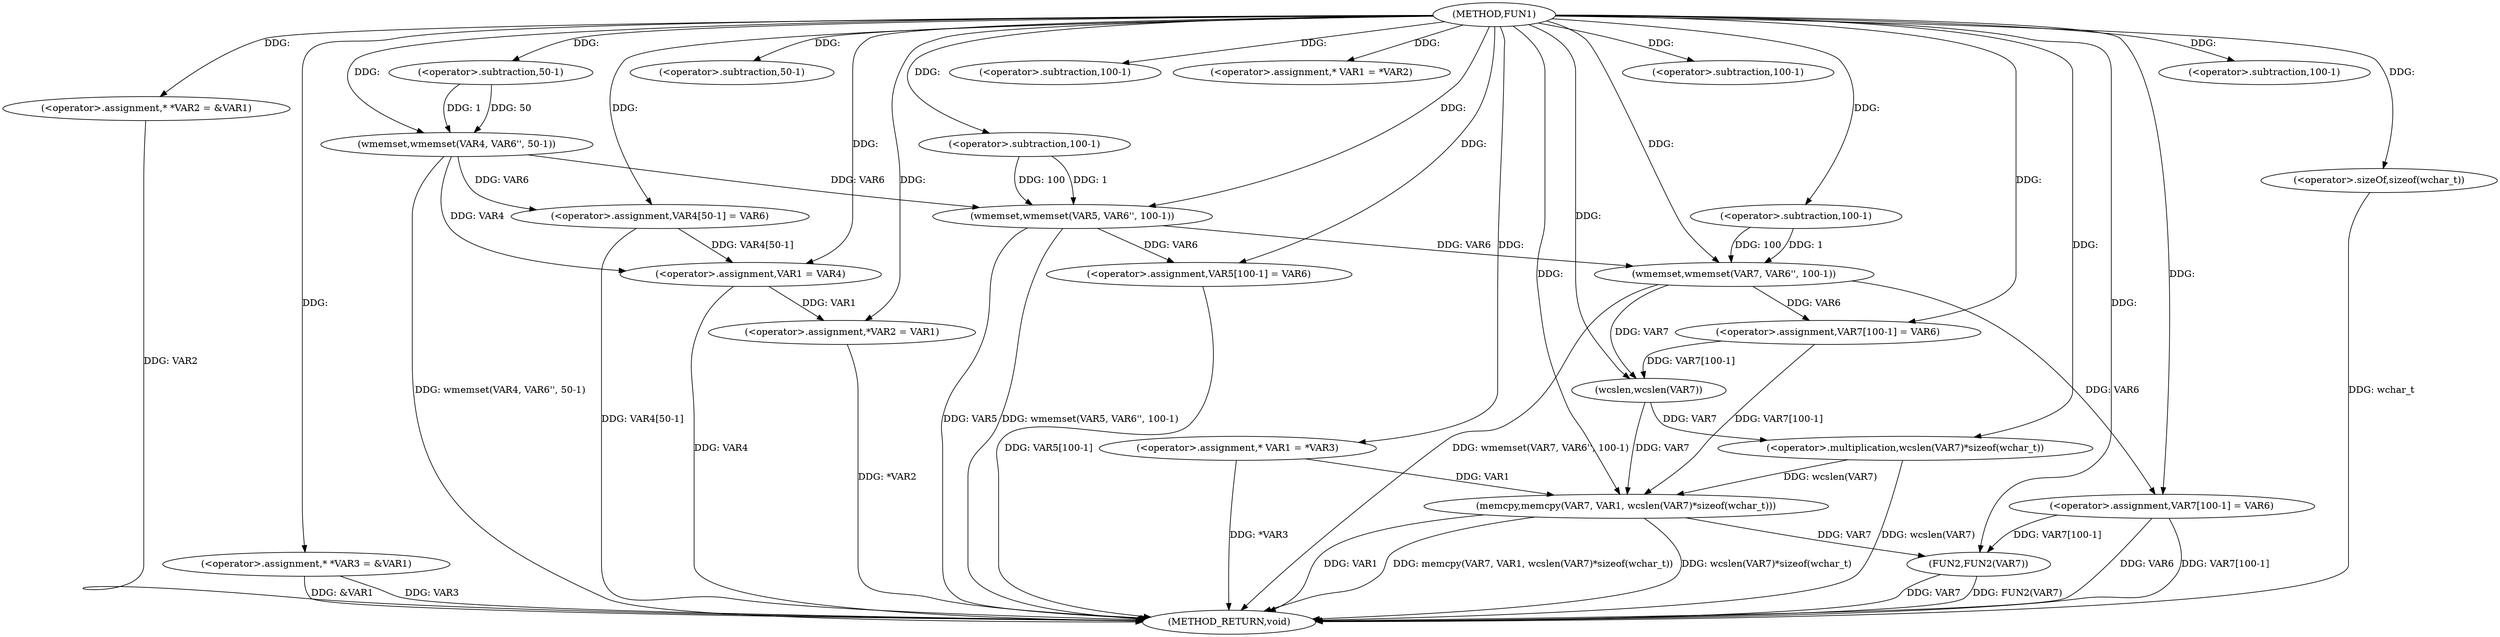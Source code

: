 digraph FUN1 {  
"1000100" [label = "(METHOD,FUN1)" ]
"1000192" [label = "(METHOD_RETURN,void)" ]
"1000104" [label = "(<operator>.assignment,* *VAR2 = &VAR1)" ]
"1000109" [label = "(<operator>.assignment,* *VAR3 = &VAR1)" ]
"1000115" [label = "(wmemset,wmemset(VAR4, VAR6'', 50-1))" ]
"1000118" [label = "(<operator>.subtraction,50-1)" ]
"1000121" [label = "(<operator>.assignment,VAR4[50-1] = VAR6)" ]
"1000124" [label = "(<operator>.subtraction,50-1)" ]
"1000128" [label = "(wmemset,wmemset(VAR5, VAR6'', 100-1))" ]
"1000131" [label = "(<operator>.subtraction,100-1)" ]
"1000134" [label = "(<operator>.assignment,VAR5[100-1] = VAR6)" ]
"1000137" [label = "(<operator>.subtraction,100-1)" ]
"1000143" [label = "(<operator>.assignment,* VAR1 = *VAR2)" ]
"1000147" [label = "(<operator>.assignment,VAR1 = VAR4)" ]
"1000150" [label = "(<operator>.assignment,*VAR2 = VAR1)" ]
"1000156" [label = "(<operator>.assignment,* VAR1 = *VAR3)" ]
"1000162" [label = "(wmemset,wmemset(VAR7, VAR6'', 100-1))" ]
"1000165" [label = "(<operator>.subtraction,100-1)" ]
"1000168" [label = "(<operator>.assignment,VAR7[100-1] = VAR6)" ]
"1000171" [label = "(<operator>.subtraction,100-1)" ]
"1000175" [label = "(memcpy,memcpy(VAR7, VAR1, wcslen(VAR7)*sizeof(wchar_t)))" ]
"1000178" [label = "(<operator>.multiplication,wcslen(VAR7)*sizeof(wchar_t))" ]
"1000179" [label = "(wcslen,wcslen(VAR7))" ]
"1000181" [label = "(<operator>.sizeOf,sizeof(wchar_t))" ]
"1000183" [label = "(<operator>.assignment,VAR7[100-1] = VAR6)" ]
"1000186" [label = "(<operator>.subtraction,100-1)" ]
"1000190" [label = "(FUN2,FUN2(VAR7))" ]
  "1000150" -> "1000192"  [ label = "DDG: *VAR2"] 
  "1000190" -> "1000192"  [ label = "DDG: FUN2(VAR7)"] 
  "1000104" -> "1000192"  [ label = "DDG: VAR2"] 
  "1000183" -> "1000192"  [ label = "DDG: VAR6"] 
  "1000183" -> "1000192"  [ label = "DDG: VAR7[100-1]"] 
  "1000147" -> "1000192"  [ label = "DDG: VAR4"] 
  "1000162" -> "1000192"  [ label = "DDG: wmemset(VAR7, VAR6'', 100-1)"] 
  "1000181" -> "1000192"  [ label = "DDG: wchar_t"] 
  "1000175" -> "1000192"  [ label = "DDG: wcslen(VAR7)*sizeof(wchar_t)"] 
  "1000178" -> "1000192"  [ label = "DDG: wcslen(VAR7)"] 
  "1000128" -> "1000192"  [ label = "DDG: VAR5"] 
  "1000156" -> "1000192"  [ label = "DDG: *VAR3"] 
  "1000190" -> "1000192"  [ label = "DDG: VAR7"] 
  "1000115" -> "1000192"  [ label = "DDG: wmemset(VAR4, VAR6'', 50-1)"] 
  "1000134" -> "1000192"  [ label = "DDG: VAR5[100-1]"] 
  "1000109" -> "1000192"  [ label = "DDG: VAR3"] 
  "1000121" -> "1000192"  [ label = "DDG: VAR4[50-1]"] 
  "1000175" -> "1000192"  [ label = "DDG: VAR1"] 
  "1000128" -> "1000192"  [ label = "DDG: wmemset(VAR5, VAR6'', 100-1)"] 
  "1000109" -> "1000192"  [ label = "DDG: &VAR1"] 
  "1000175" -> "1000192"  [ label = "DDG: memcpy(VAR7, VAR1, wcslen(VAR7)*sizeof(wchar_t))"] 
  "1000100" -> "1000104"  [ label = "DDG: "] 
  "1000100" -> "1000109"  [ label = "DDG: "] 
  "1000100" -> "1000115"  [ label = "DDG: "] 
  "1000118" -> "1000115"  [ label = "DDG: 50"] 
  "1000118" -> "1000115"  [ label = "DDG: 1"] 
  "1000100" -> "1000118"  [ label = "DDG: "] 
  "1000115" -> "1000121"  [ label = "DDG: VAR6"] 
  "1000100" -> "1000121"  [ label = "DDG: "] 
  "1000100" -> "1000124"  [ label = "DDG: "] 
  "1000100" -> "1000128"  [ label = "DDG: "] 
  "1000115" -> "1000128"  [ label = "DDG: VAR6"] 
  "1000131" -> "1000128"  [ label = "DDG: 100"] 
  "1000131" -> "1000128"  [ label = "DDG: 1"] 
  "1000100" -> "1000131"  [ label = "DDG: "] 
  "1000128" -> "1000134"  [ label = "DDG: VAR6"] 
  "1000100" -> "1000134"  [ label = "DDG: "] 
  "1000100" -> "1000137"  [ label = "DDG: "] 
  "1000100" -> "1000143"  [ label = "DDG: "] 
  "1000121" -> "1000147"  [ label = "DDG: VAR4[50-1]"] 
  "1000115" -> "1000147"  [ label = "DDG: VAR4"] 
  "1000100" -> "1000147"  [ label = "DDG: "] 
  "1000147" -> "1000150"  [ label = "DDG: VAR1"] 
  "1000100" -> "1000150"  [ label = "DDG: "] 
  "1000100" -> "1000156"  [ label = "DDG: "] 
  "1000100" -> "1000162"  [ label = "DDG: "] 
  "1000128" -> "1000162"  [ label = "DDG: VAR6"] 
  "1000165" -> "1000162"  [ label = "DDG: 100"] 
  "1000165" -> "1000162"  [ label = "DDG: 1"] 
  "1000100" -> "1000165"  [ label = "DDG: "] 
  "1000162" -> "1000168"  [ label = "DDG: VAR6"] 
  "1000100" -> "1000168"  [ label = "DDG: "] 
  "1000100" -> "1000171"  [ label = "DDG: "] 
  "1000168" -> "1000175"  [ label = "DDG: VAR7[100-1]"] 
  "1000179" -> "1000175"  [ label = "DDG: VAR7"] 
  "1000100" -> "1000175"  [ label = "DDG: "] 
  "1000156" -> "1000175"  [ label = "DDG: VAR1"] 
  "1000178" -> "1000175"  [ label = "DDG: wcslen(VAR7)"] 
  "1000179" -> "1000178"  [ label = "DDG: VAR7"] 
  "1000168" -> "1000179"  [ label = "DDG: VAR7[100-1]"] 
  "1000162" -> "1000179"  [ label = "DDG: VAR7"] 
  "1000100" -> "1000179"  [ label = "DDG: "] 
  "1000100" -> "1000178"  [ label = "DDG: "] 
  "1000100" -> "1000181"  [ label = "DDG: "] 
  "1000100" -> "1000183"  [ label = "DDG: "] 
  "1000162" -> "1000183"  [ label = "DDG: VAR6"] 
  "1000100" -> "1000186"  [ label = "DDG: "] 
  "1000183" -> "1000190"  [ label = "DDG: VAR7[100-1]"] 
  "1000175" -> "1000190"  [ label = "DDG: VAR7"] 
  "1000100" -> "1000190"  [ label = "DDG: "] 
}
